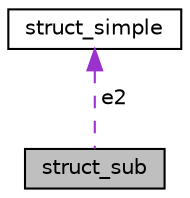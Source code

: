 digraph G
{
  edge [fontname="Helvetica",fontsize="10",labelfontname="Helvetica",labelfontsize="10"];
  node [fontname="Helvetica",fontsize="10",shape=record];
  Node1 [label="struct_sub",height=0.2,width=0.4,color="black", fillcolor="grey75", style="filled" fontcolor="black"];
  Node2 -> Node1 [dir="back",color="darkorchid3",fontsize="10",style="dashed",label=" e2" ,fontname="Helvetica"];
  Node2 [label="struct_simple",height=0.2,width=0.4,color="black", fillcolor="white", style="filled",URL="$structstruct__simple.html"];
}
